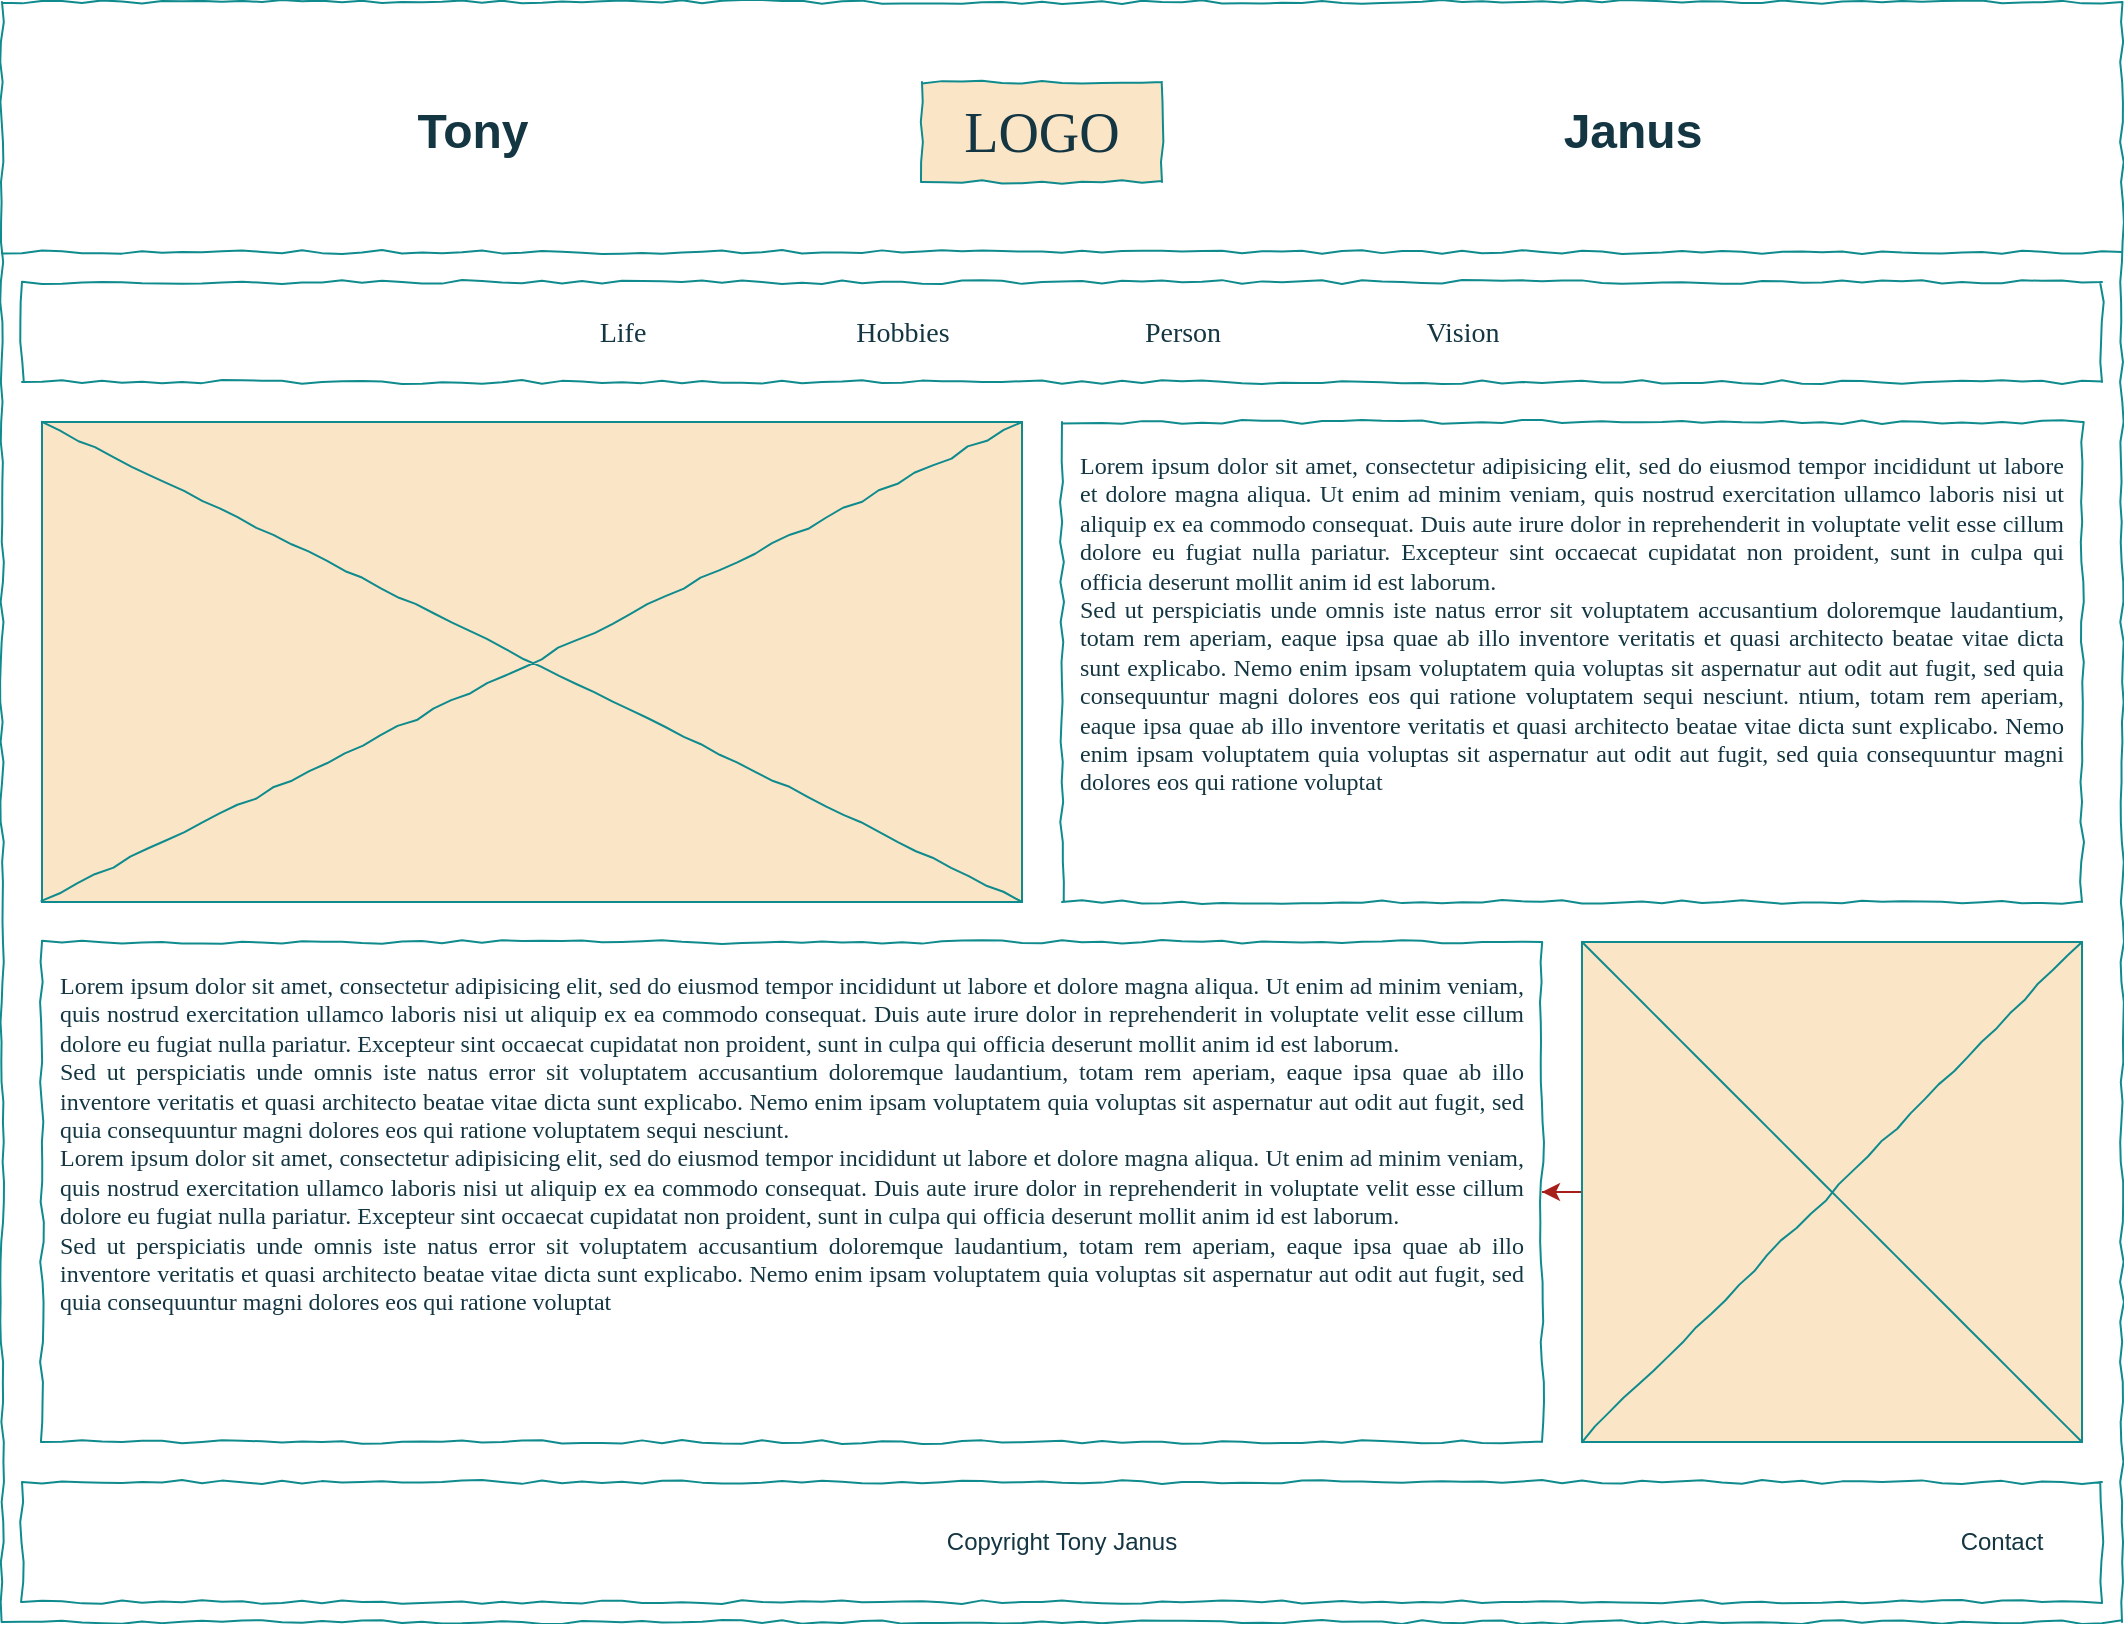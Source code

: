 <mxfile version="24.7.16" pages="6">
  <diagram name="Home" id="03018318-947c-dd8e-b7a3-06fadd420f32">
    <mxGraphModel dx="1669" dy="852" grid="1" gridSize="10" guides="1" tooltips="1" connect="1" arrows="1" fold="1" page="1" pageScale="1" pageWidth="1100" pageHeight="850" background="none" math="0" shadow="0">
      <root>
        <mxCell id="0" />
        <mxCell id="1" parent="0" />
        <mxCell id="677b7b8949515195-1" value="" style="whiteSpace=wrap;html=1;rounded=0;shadow=0;labelBackgroundColor=none;strokeColor=#0F8B8D;strokeWidth=1;fillColor=none;fontFamily=Verdana;fontSize=12;fontColor=#143642;align=center;comic=1;" parent="1" vertex="1">
          <mxGeometry x="20" y="20" width="1060" height="810" as="geometry" />
        </mxCell>
        <mxCell id="677b7b8949515195-2" value="LOGO" style="whiteSpace=wrap;html=1;rounded=0;shadow=0;labelBackgroundColor=none;strokeWidth=1;fontFamily=Verdana;fontSize=28;align=center;comic=1;imageAlign=left;fillColor=#FAE5C7;strokeColor=#0F8B8D;fontColor=#143642;" parent="1" vertex="1">
          <mxGeometry x="480" y="60" width="120" height="50" as="geometry" />
        </mxCell>
        <mxCell id="677b7b8949515195-9" value="" style="line;strokeWidth=1;html=1;rounded=0;shadow=0;labelBackgroundColor=none;fillColor=none;fontFamily=Verdana;fontSize=14;fontColor=#143642;align=center;comic=1;strokeColor=#0F8B8D;" parent="1" vertex="1">
          <mxGeometry x="20" y="140" width="1060" height="10" as="geometry" />
        </mxCell>
        <mxCell id="677b7b8949515195-10" value="" style="whiteSpace=wrap;html=1;rounded=0;shadow=0;labelBackgroundColor=none;strokeWidth=1;fillColor=none;fontFamily=Verdana;fontSize=12;align=center;comic=1;strokeColor=#0F8B8D;fontColor=#143642;" parent="1" vertex="1">
          <mxGeometry x="30" y="160" width="1040" height="50" as="geometry" />
        </mxCell>
        <mxCell id="677b7b8949515195-15" value="&lt;div style=&quot;text-align: justify&quot;&gt;&lt;span&gt;Lorem ipsum dolor sit amet, consectetur adipisicing elit, sed do eiusmod tempor incididunt ut labore et dolore magna aliqua. Ut enim ad minim veniam, quis nostrud exercitation ullamco laboris nisi ut aliquip ex ea commodo consequat. Duis aute irure dolor in reprehenderit in voluptate velit esse cillum dolore eu fugiat nulla pariatur. Excepteur sint occaecat cupidatat non proident, sunt in culpa qui officia deserunt mollit anim id est laborum.&lt;/span&gt;&lt;/div&gt;&lt;div style=&quot;text-align: justify&quot;&gt;&lt;span&gt;Sed ut perspiciatis unde omnis iste natus error sit voluptatem accusantium doloremque laudantium, totam rem aperiam, eaque ipsa quae ab illo inventore veritatis et quasi architecto beatae vitae dicta sunt explicabo. Nemo enim ipsam voluptatem quia voluptas sit aspernatur aut odit aut fugit, sed quia consequuntur magni dolores eos qui ratione voluptatem sequi nesciunt.&amp;nbsp;&lt;/span&gt;&lt;span style=&quot;background-color: initial;&quot;&gt;ntium, totam rem aperiam, eaque ipsa quae ab illo inventore veritatis et quasi architecto beatae vitae dicta sunt explicabo. Nemo enim ipsam voluptatem quia voluptas sit aspernatur aut odit aut fugit, sed quia consequuntur magni dolores eos qui ratione voluptat&lt;/span&gt;&lt;/div&gt;" style="whiteSpace=wrap;html=1;rounded=0;shadow=0;labelBackgroundColor=none;strokeWidth=1;fillColor=none;fontFamily=Verdana;fontSize=12;align=center;verticalAlign=top;spacing=10;comic=1;strokeColor=#0F8B8D;fontColor=#143642;" parent="1" vertex="1">
          <mxGeometry x="550" y="230" width="510" height="240" as="geometry" />
        </mxCell>
        <mxCell id="677b7b8949515195-16" value="" style="verticalLabelPosition=bottom;shadow=0;dashed=0;align=center;html=1;verticalAlign=top;strokeWidth=1;shape=mxgraph.mockup.graphics.simpleIcon;strokeColor=#0F8B8D;rounded=0;labelBackgroundColor=none;fontFamily=Verdana;fontSize=14;fontColor=#143642;comic=1;fillColor=#FAE5C7;" parent="1" vertex="1">
          <mxGeometry x="40" y="230" width="490" height="240" as="geometry" />
        </mxCell>
        <mxCell id="677b7b8949515195-25" value="" style="whiteSpace=wrap;html=1;rounded=0;shadow=0;labelBackgroundColor=none;strokeWidth=1;fillColor=none;fontFamily=Verdana;fontSize=12;align=center;comic=1;strokeColor=#0F8B8D;fontColor=#143642;" parent="1" vertex="1">
          <mxGeometry x="30" y="760" width="1040" height="60" as="geometry" />
        </mxCell>
        <mxCell id="lPkK4U2zxrQHpxfJgC3w-5" value="&lt;div style=&quot;text-align: justify&quot;&gt;&lt;span&gt;Lorem ipsum dolor sit amet, consectetur adipisicing elit, sed do eiusmod tempor incididunt ut labore et dolore magna aliqua. Ut enim ad minim veniam, quis nostrud exercitation ullamco laboris nisi ut aliquip ex ea commodo consequat. Duis aute irure dolor in reprehenderit in voluptate velit esse cillum dolore eu fugiat nulla pariatur. Excepteur sint occaecat cupidatat non proident, sunt in culpa qui officia deserunt mollit anim id est laborum.&lt;/span&gt;&lt;/div&gt;&lt;div style=&quot;text-align: justify&quot;&gt;&lt;span&gt;Sed ut perspiciatis unde omnis iste natus error sit voluptatem accusantium doloremque laudantium, totam rem aperiam, eaque ipsa quae ab illo inventore veritatis et quasi architecto beatae vitae dicta sunt explicabo. Nemo enim ipsam voluptatem quia voluptas sit aspernatur aut odit aut fugit, sed quia consequuntur magni dolores eos qui ratione voluptatem sequi nesciunt.&amp;nbsp;&lt;/span&gt;&lt;/div&gt;&lt;div style=&quot;text-align: justify&quot;&gt;&lt;div&gt;Lorem ipsum dolor sit amet, consectetur adipisicing elit, sed do eiusmod tempor incididunt ut labore et dolore magna aliqua. Ut enim ad minim veniam, quis nostrud exercitation ullamco laboris nisi ut aliquip ex ea commodo consequat. Duis aute irure dolor in reprehenderit in voluptate velit esse cillum dolore eu fugiat nulla pariatur. Excepteur sint occaecat cupidatat non proident, sunt in culpa qui officia deserunt mollit anim id est laborum.&lt;/div&gt;&lt;div&gt;Sed ut perspiciatis unde omnis iste natus error sit voluptatem accusantium doloremque laudantium, totam rem aperiam, eaque ipsa quae ab illo inventore veritatis et quasi architecto beatae vitae dicta sunt explicabo. Nemo enim ipsam voluptatem quia voluptas sit aspernatur aut odit aut fugit, sed quia consequuntur magni dolores eos qui ratione voluptat&lt;/div&gt;&lt;/div&gt;" style="whiteSpace=wrap;html=1;rounded=0;shadow=0;labelBackgroundColor=none;strokeWidth=1;fillColor=none;fontFamily=Verdana;fontSize=12;align=center;verticalAlign=top;spacing=10;comic=1;strokeColor=#0F8B8D;fontColor=#143642;" vertex="1" parent="1">
          <mxGeometry x="40" y="490" width="750" height="250" as="geometry" />
        </mxCell>
        <mxCell id="g721Qd8p0uUt4BsI_GWB-1" value="" style="edgeStyle=orthogonalEdgeStyle;rounded=0;orthogonalLoop=1;jettySize=auto;html=1;strokeColor=#A8201A;fontColor=#143642;fillColor=#FAE5C7;" edge="1" parent="1" source="lPkK4U2zxrQHpxfJgC3w-6" target="lPkK4U2zxrQHpxfJgC3w-5">
          <mxGeometry relative="1" as="geometry" />
        </mxCell>
        <mxCell id="lPkK4U2zxrQHpxfJgC3w-6" value="" style="verticalLabelPosition=bottom;shadow=0;dashed=0;align=center;html=1;verticalAlign=top;strokeWidth=1;shape=mxgraph.mockup.graphics.simpleIcon;strokeColor=#0F8B8D;rounded=0;labelBackgroundColor=none;fontFamily=Verdana;fontSize=14;fontColor=#143642;comic=1;fillColor=#FAE5C7;" vertex="1" parent="1">
          <mxGeometry x="810" y="490" width="250" height="250" as="geometry" />
        </mxCell>
        <mxCell id="xzinDva3gZxGs3TpuWNC-1" value="Tony" style="text;strokeColor=none;fillColor=none;html=1;fontSize=24;fontStyle=1;verticalAlign=middle;align=center;fontColor=#143642;" vertex="1" parent="1">
          <mxGeometry x="230" y="65" width="50" height="40" as="geometry" />
        </mxCell>
        <mxCell id="xzinDva3gZxGs3TpuWNC-2" value="Janus" style="text;strokeColor=none;fillColor=none;html=1;fontSize=24;fontStyle=1;verticalAlign=middle;align=center;fontColor=#143642;" vertex="1" parent="1">
          <mxGeometry x="800" y="65" width="70" height="40" as="geometry" />
        </mxCell>
        <mxCell id="MfIQ8xrdtkwNxhMRmEIk-1" value="Contact" style="text;html=1;align=center;verticalAlign=middle;whiteSpace=wrap;rounded=0;fontColor=#143642;" vertex="1" parent="1">
          <mxGeometry x="990" y="775" width="60" height="30" as="geometry" />
        </mxCell>
        <mxCell id="CR7YtpmgGcIno04XASv9-1" value="Life" style="text;html=1;points=[];align=center;verticalAlign=top;spacingTop=-4;fontSize=14;fontFamily=Verdana;labelBackgroundColor=none;fontColor=#143642;" vertex="1" parent="1">
          <mxGeometry x="300" y="175" width="60" height="20" as="geometry" />
        </mxCell>
        <mxCell id="CR7YtpmgGcIno04XASv9-2" value="Hobbies" style="text;html=1;points=[];align=center;verticalAlign=top;spacingTop=-4;fontSize=14;fontFamily=Verdana;labelBackgroundColor=none;fontColor=#143642;" vertex="1" parent="1">
          <mxGeometry x="440" y="175" width="60" height="20" as="geometry" />
        </mxCell>
        <mxCell id="CR7YtpmgGcIno04XASv9-3" value="&lt;div&gt;Person&lt;/div&gt;" style="text;html=1;points=[];align=center;verticalAlign=top;spacingTop=-4;fontSize=14;fontFamily=Verdana;labelBackgroundColor=none;fontColor=#143642;" vertex="1" parent="1">
          <mxGeometry x="580" y="175" width="60" height="20" as="geometry" />
        </mxCell>
        <mxCell id="CR7YtpmgGcIno04XASv9-4" value="&lt;div&gt;Vision&lt;/div&gt;" style="text;html=1;points=[];align=center;verticalAlign=top;spacingTop=-4;fontSize=14;fontFamily=Verdana;labelBackgroundColor=none;fontColor=#143642;" vertex="1" parent="1">
          <mxGeometry x="720" y="175" width="60" height="20" as="geometry" />
        </mxCell>
        <mxCell id="3v0mW8Dps5dtn-Jqz1ai-1" value="Copyright Tony Janus" style="text;html=1;align=center;verticalAlign=middle;whiteSpace=wrap;rounded=0;fontColor=#143642;" vertex="1" parent="1">
          <mxGeometry x="475" y="775" width="150" height="30" as="geometry" />
        </mxCell>
      </root>
    </mxGraphModel>
  </diagram>
  <diagram name="Life" id="yb3IKPoLfOTB2xnDIyc1">
    <mxGraphModel dx="1669" dy="852" grid="1" gridSize="10" guides="1" tooltips="1" connect="1" arrows="1" fold="1" page="1" pageScale="1" pageWidth="1100" pageHeight="850" background="none" math="0" shadow="0">
      <root>
        <mxCell id="m7SR67z2U8CfPOws7liZ-0" />
        <mxCell id="m7SR67z2U8CfPOws7liZ-1" parent="m7SR67z2U8CfPOws7liZ-0" />
        <mxCell id="m7SR67z2U8CfPOws7liZ-2" value="" style="whiteSpace=wrap;html=1;rounded=0;shadow=0;labelBackgroundColor=none;strokeColor=#0F8B8D;strokeWidth=1;fillColor=none;fontFamily=Verdana;fontSize=12;fontColor=#143642;align=center;comic=1;" vertex="1" parent="m7SR67z2U8CfPOws7liZ-1">
          <mxGeometry x="20" y="20" width="1060" height="810" as="geometry" />
        </mxCell>
        <mxCell id="m7SR67z2U8CfPOws7liZ-3" value="LOGO" style="whiteSpace=wrap;html=1;rounded=0;shadow=0;labelBackgroundColor=none;strokeWidth=1;fontFamily=Verdana;fontSize=28;align=center;comic=1;imageAlign=left;fillColor=#FAE5C7;strokeColor=#0F8B8D;fontColor=#143642;" vertex="1" parent="m7SR67z2U8CfPOws7liZ-1">
          <mxGeometry x="480" y="60" width="120" height="50" as="geometry" />
        </mxCell>
        <mxCell id="m7SR67z2U8CfPOws7liZ-4" value="" style="line;strokeWidth=1;html=1;rounded=0;shadow=0;labelBackgroundColor=none;fillColor=none;fontFamily=Verdana;fontSize=14;fontColor=#143642;align=center;comic=1;strokeColor=#0F8B8D;" vertex="1" parent="m7SR67z2U8CfPOws7liZ-1">
          <mxGeometry x="20" y="140" width="1060" height="10" as="geometry" />
        </mxCell>
        <mxCell id="m7SR67z2U8CfPOws7liZ-5" value="" style="whiteSpace=wrap;html=1;rounded=0;shadow=0;labelBackgroundColor=none;strokeWidth=1;fillColor=none;fontFamily=Verdana;fontSize=12;align=center;comic=1;strokeColor=#0F8B8D;fontColor=#143642;" vertex="1" parent="m7SR67z2U8CfPOws7liZ-1">
          <mxGeometry x="30" y="160" width="1040" height="50" as="geometry" />
        </mxCell>
        <mxCell id="m7SR67z2U8CfPOws7liZ-11" value="" style="whiteSpace=wrap;html=1;rounded=0;shadow=0;labelBackgroundColor=none;strokeWidth=1;fillColor=none;fontFamily=Verdana;fontSize=12;align=center;comic=1;strokeColor=#0F8B8D;fontColor=#143642;" vertex="1" parent="m7SR67z2U8CfPOws7liZ-1">
          <mxGeometry x="30" y="760" width="1040" height="60" as="geometry" />
        </mxCell>
        <mxCell id="m7SR67z2U8CfPOws7liZ-12" value="&lt;div style=&quot;text-align: justify&quot;&gt;&lt;span&gt;Lorem ipsum dolor sit amet, consectetur adipisicing elit, sed do eiusmod tempor incididunt ut labore et dolore magna aliqua. Ut enim ad minim veniam, quis nostrud exercitation ullamco laboris nisi ut aliquip ex ea commodo consequat. Duis aute irure dolor in reprehenderit in voluptate velit esse cillum dolore eu fugiat nulla pariatur. Excepteur sint occaecat cupidatat non proident, sunt in culpa qui officia deserunt mollit anim id est laborum.&lt;/span&gt;&lt;/div&gt;&lt;div style=&quot;text-align: justify&quot;&gt;&lt;span&gt;Sed ut perspiciatis unde omnis iste natus error sit voluptatem accusantium doloremque laudantium, totam rem aperiam, eaque ipsa quae ab illo inventore veritatis et quasi architecto beatae vitae dicta sunt explicabo. Nemo enim ipsam voluptatem quia voluptas sit aspernatur aut odit aut fugit, sed quia consequuntur magni dolores eos qui ratione voluptatem sequi nesciunt.&amp;nbsp;&lt;/span&gt;&lt;/div&gt;&lt;div style=&quot;text-align: justify&quot;&gt;&lt;div&gt;Lorem ipsum dolor sit amet, consectetur adipisicing elit, sed do eiusmod tempor incididunt ut labore et dolore magna aliqua. Ut enim ad minim veniam, quis nostrud exercitation ullamco laboris nisi ut aliquip ex ea commodo consequat. Duis aute irure dolor in reprehenderit in voluptate velit esse cillum dolore eu fugiat nulla pariatur. Excepteur sint occaecat cupidatat non proident, sunt in culpa qui officia deserunt mollit anim id est laborum.&lt;/div&gt;&lt;div&gt;Sed ut perspiciatis unde omnis iste natus error sit voluptatem accusantium doloremque laudantium, totam rem aperiam, eaque ipsa quae ab illo inventore veritatis et quasi architecto beatae vitae dicta sunt explicabo. Nemo enim ipsam voluptatem quia voluptas sit aspernatur aut odit aut fugit, sed quia consequuntur magni dolores eos qui ratione voluptatem sequi nesciunt.&amp;nbsp;&lt;/div&gt;&lt;div&gt;&lt;div&gt;Lorem ipsum dolor sit amet, consectetur adipisicing elit, sed do&lt;/div&gt;&lt;div&gt;&lt;br&gt;&lt;/div&gt;&lt;/div&gt;&lt;/div&gt;" style="whiteSpace=wrap;html=1;rounded=0;shadow=0;labelBackgroundColor=none;strokeWidth=1;fillColor=none;fontFamily=Verdana;fontSize=12;align=center;verticalAlign=top;spacing=10;comic=1;strokeColor=#0F8B8D;fontColor=#143642;" vertex="1" parent="m7SR67z2U8CfPOws7liZ-1">
          <mxGeometry x="30" y="520" width="1040" height="220" as="geometry" />
        </mxCell>
        <mxCell id="m7SR67z2U8CfPOws7liZ-14" value="Tony" style="text;strokeColor=none;fillColor=none;html=1;fontSize=24;fontStyle=1;verticalAlign=middle;align=center;fontColor=#143642;" vertex="1" parent="m7SR67z2U8CfPOws7liZ-1">
          <mxGeometry x="230" y="65" width="50" height="40" as="geometry" />
        </mxCell>
        <mxCell id="m7SR67z2U8CfPOws7liZ-15" value="Janus" style="text;strokeColor=none;fillColor=none;html=1;fontSize=24;fontStyle=1;verticalAlign=middle;align=center;fontColor=#143642;" vertex="1" parent="m7SR67z2U8CfPOws7liZ-1">
          <mxGeometry x="800" y="65" width="70" height="40" as="geometry" />
        </mxCell>
        <mxCell id="4rVm-r6qmN4iyA1KAsbA-0" value="" style="verticalLabelPosition=bottom;shadow=0;dashed=0;align=center;html=1;verticalAlign=top;strokeWidth=1;shape=mxgraph.mockup.navigation.coverFlow;strokeColor=#999999;fontColor=#143642;fillColor=#FAE5C7;" vertex="1" parent="m7SR67z2U8CfPOws7liZ-1">
          <mxGeometry x="40" y="290" width="1020" height="200" as="geometry" />
        </mxCell>
        <mxCell id="twm5R1Ong8N_dnLL0P4A-0" value="Contact" style="text;html=1;align=center;verticalAlign=middle;whiteSpace=wrap;rounded=0;fontColor=#143642;" vertex="1" parent="m7SR67z2U8CfPOws7liZ-1">
          <mxGeometry x="990" y="775" width="60" height="30" as="geometry" />
        </mxCell>
        <mxCell id="boffBRh56fr5ec3F8tPx-0" value="Life" style="text;html=1;points=[];align=center;verticalAlign=top;spacingTop=-4;fontSize=14;fontFamily=Verdana;labelBackgroundColor=none;fontColor=#143642;" vertex="1" parent="m7SR67z2U8CfPOws7liZ-1">
          <mxGeometry x="300" y="175" width="60" height="20" as="geometry" />
        </mxCell>
        <mxCell id="boffBRh56fr5ec3F8tPx-1" value="Hobbies" style="text;html=1;points=[];align=center;verticalAlign=top;spacingTop=-4;fontSize=14;fontFamily=Verdana;labelBackgroundColor=none;fontColor=#143642;" vertex="1" parent="m7SR67z2U8CfPOws7liZ-1">
          <mxGeometry x="440" y="175" width="60" height="20" as="geometry" />
        </mxCell>
        <mxCell id="boffBRh56fr5ec3F8tPx-2" value="&lt;div&gt;Person&lt;/div&gt;" style="text;html=1;points=[];align=center;verticalAlign=top;spacingTop=-4;fontSize=14;fontFamily=Verdana;labelBackgroundColor=none;fontColor=#143642;" vertex="1" parent="m7SR67z2U8CfPOws7liZ-1">
          <mxGeometry x="580" y="175" width="60" height="20" as="geometry" />
        </mxCell>
        <mxCell id="boffBRh56fr5ec3F8tPx-3" value="&lt;div&gt;Vision&lt;/div&gt;" style="text;html=1;points=[];align=center;verticalAlign=top;spacingTop=-4;fontSize=14;fontFamily=Verdana;labelBackgroundColor=none;fontColor=#143642;" vertex="1" parent="m7SR67z2U8CfPOws7liZ-1">
          <mxGeometry x="720" y="175" width="60" height="20" as="geometry" />
        </mxCell>
        <mxCell id="6inoUrtwWE6-GXtFJB8n-0" value="Copyright Tony Janus" style="text;html=1;align=center;verticalAlign=middle;whiteSpace=wrap;rounded=0;fontColor=#143642;" vertex="1" parent="m7SR67z2U8CfPOws7liZ-1">
          <mxGeometry x="475" y="775" width="150" height="30" as="geometry" />
        </mxCell>
        <mxCell id="ADAJsuty7TqqG52TH-Yi-0" value="My Life" style="text;strokeColor=none;fillColor=none;html=1;fontSize=24;fontStyle=1;verticalAlign=middle;align=center;fontColor=#143642;" vertex="1" parent="m7SR67z2U8CfPOws7liZ-1">
          <mxGeometry x="500" y="230" width="100" height="40" as="geometry" />
        </mxCell>
      </root>
    </mxGraphModel>
  </diagram>
  <diagram name="Hobbies" id="Jhh_jFLYqBLteucFTOkE">
    <mxGraphModel dx="1669" dy="852" grid="1" gridSize="10" guides="1" tooltips="1" connect="1" arrows="1" fold="1" page="1" pageScale="1" pageWidth="1100" pageHeight="850" background="none" math="0" shadow="0">
      <root>
        <mxCell id="o_dXz9mcG6ikEzheskWC-0" />
        <mxCell id="o_dXz9mcG6ikEzheskWC-1" parent="o_dXz9mcG6ikEzheskWC-0" />
        <mxCell id="o_dXz9mcG6ikEzheskWC-2" value="" style="whiteSpace=wrap;html=1;rounded=0;shadow=0;labelBackgroundColor=none;strokeColor=#0F8B8D;strokeWidth=1;fillColor=none;fontFamily=Verdana;fontSize=12;fontColor=#143642;align=center;comic=1;" vertex="1" parent="o_dXz9mcG6ikEzheskWC-1">
          <mxGeometry x="20" y="20" width="1060" height="810" as="geometry" />
        </mxCell>
        <mxCell id="o_dXz9mcG6ikEzheskWC-3" value="LOGO" style="whiteSpace=wrap;html=1;rounded=0;shadow=0;labelBackgroundColor=none;strokeWidth=1;fontFamily=Verdana;fontSize=28;align=center;comic=1;imageAlign=left;fillColor=#FAE5C7;strokeColor=#0F8B8D;fontColor=#143642;" vertex="1" parent="o_dXz9mcG6ikEzheskWC-1">
          <mxGeometry x="480" y="60" width="120" height="50" as="geometry" />
        </mxCell>
        <mxCell id="o_dXz9mcG6ikEzheskWC-4" value="" style="line;strokeWidth=1;html=1;rounded=0;shadow=0;labelBackgroundColor=none;fillColor=none;fontFamily=Verdana;fontSize=14;fontColor=#143642;align=center;comic=1;strokeColor=#0F8B8D;" vertex="1" parent="o_dXz9mcG6ikEzheskWC-1">
          <mxGeometry x="20" y="140" width="1060" height="10" as="geometry" />
        </mxCell>
        <mxCell id="o_dXz9mcG6ikEzheskWC-5" value="" style="whiteSpace=wrap;html=1;rounded=0;shadow=0;labelBackgroundColor=none;strokeWidth=1;fillColor=none;fontFamily=Verdana;fontSize=12;align=center;comic=1;strokeColor=#0F8B8D;fontColor=#143642;" vertex="1" parent="o_dXz9mcG6ikEzheskWC-1">
          <mxGeometry x="30" y="160" width="1040" height="50" as="geometry" />
        </mxCell>
        <mxCell id="o_dXz9mcG6ikEzheskWC-9" value="" style="whiteSpace=wrap;html=1;rounded=0;shadow=0;labelBackgroundColor=none;strokeWidth=1;fillColor=none;fontFamily=Verdana;fontSize=12;align=center;comic=1;strokeColor=#0F8B8D;fontColor=#143642;" vertex="1" parent="o_dXz9mcG6ikEzheskWC-1">
          <mxGeometry x="30" y="760" width="1040" height="60" as="geometry" />
        </mxCell>
        <mxCell id="o_dXz9mcG6ikEzheskWC-10" value="&lt;div style=&quot;text-align: justify&quot;&gt;&lt;span&gt;Lorem ipsum dolor sit amet, consectetur adipisicing elit, sed do eiusmod tempor incididunt ut labore et dolore magna aliqua. Ut enim ad minim veniam, quis nostrud exercitation ullamco laboris nisi ut aliquip ex ea commodo consequat. Duis aute irure dolor in reprehenderit in voluptate velit esse cillum dolore eu fugiat nulla pariatur. Excepteur sint occaecat cupidatat non proident, sunt in culpa qui officia deserunt mollit anim id est laborum.&lt;/span&gt;&lt;/div&gt;&lt;div style=&quot;text-align: justify&quot;&gt;&lt;span&gt;Sed ut perspiciatis unde omnis iste natus error sit voluptatem accusantium doloremque laudantium, totam rem aperiam, eaque ipsa quae ab illo inventore veritatis et quasi architecto beatae vitae dicta sunt explicabo. Nemo eni&amp;nbsp;&lt;/span&gt;&lt;/div&gt;" style="whiteSpace=wrap;html=1;rounded=0;shadow=0;labelBackgroundColor=none;strokeWidth=1;fillColor=none;fontFamily=Verdana;fontSize=12;align=center;verticalAlign=top;spacing=10;comic=1;strokeColor=#0F8B8D;fontColor=#143642;" vertex="1" parent="o_dXz9mcG6ikEzheskWC-1">
          <mxGeometry x="40" y="440" width="320" height="300" as="geometry" />
        </mxCell>
        <mxCell id="o_dXz9mcG6ikEzheskWC-11" value="Tony" style="text;strokeColor=none;fillColor=none;html=1;fontSize=24;fontStyle=1;verticalAlign=middle;align=center;fontColor=#143642;" vertex="1" parent="o_dXz9mcG6ikEzheskWC-1">
          <mxGeometry x="230" y="65" width="50" height="40" as="geometry" />
        </mxCell>
        <mxCell id="o_dXz9mcG6ikEzheskWC-12" value="Janus" style="text;strokeColor=none;fillColor=none;html=1;fontSize=24;fontStyle=1;verticalAlign=middle;align=center;fontColor=#143642;" vertex="1" parent="o_dXz9mcG6ikEzheskWC-1">
          <mxGeometry x="800" y="65" width="70" height="40" as="geometry" />
        </mxCell>
        <mxCell id="TrP8yoS0Sy4ZVNPy-f_C-0" value="&lt;div style=&quot;text-align: justify&quot;&gt;&lt;span&gt;Lorem ipsum dolor sit amet, consectetur adipisicing elit, sed do eiusmod tempor incididunt ut labore et dolore magna aliqua. Ut enim ad minim veniam, quis nostrud exercitation ullamco laboris nisi ut aliquip ex ea commodo consequat. Duis aute irure dolor in reprehenderit in voluptate velit esse cillum dolore eu fugiat nulla pariatur. Excepteur sint occaecat cupidatat non proident, sunt in culpa qui officia deserunt mollit anim id est laborum.&lt;/span&gt;&lt;/div&gt;&lt;div style=&quot;text-align: justify&quot;&gt;&lt;span&gt;Sed ut perspiciatis unde omnis iste natus error sit voluptatem accusantium doloremque laudantium, totam rem aperiam, eaque ipsa quae ab illo inventore veritatis et quasi architecto beatae vitae dicta sunt explicabo. Nemo enim ipsam voluptatem quia voluptas sit aspernatur aut odit aut fug&lt;/span&gt;&lt;/div&gt;" style="whiteSpace=wrap;html=1;rounded=0;shadow=0;labelBackgroundColor=none;strokeWidth=1;fillColor=none;fontFamily=Verdana;fontSize=12;align=center;verticalAlign=top;spacing=10;comic=1;strokeColor=#0F8B8D;fontColor=#143642;" vertex="1" parent="o_dXz9mcG6ikEzheskWC-1">
          <mxGeometry x="380" y="290" width="340" height="270" as="geometry" />
        </mxCell>
        <mxCell id="TrP8yoS0Sy4ZVNPy-f_C-1" value="&lt;div style=&quot;text-align: justify&quot;&gt;&lt;span&gt;Lorem ipsum dolor sit amet, consectetur adipisicing elit, sed do eiusmod tempor incididunt ut labore et dolore magna aliqua. Ut enim ad minim veniam, quis nostrud exercitation ullamco laboris nisi ut aliquip ex ea commodo consequat. Duis aute irure dolor in reprehenderit in voluptate velit esse cillum dolore eu fugiat nulla pariatur. Excepteur sint occaecat cupidatat non proident, sunt in culpa qui officia deserunt mollit anim id est laborum.&lt;/span&gt;&lt;/div&gt;&lt;div style=&quot;text-align: justify&quot;&gt;&lt;span&gt;Sed ut perspiciatis unde omnis iste natus error sit voluptatem accusantium doloremque laudantium, totam rem aperiam, eaque ipsa quae ab illo inventore veritatis et quasi architecto beatae vitae dicta sunt explicabo. Nemo e&amp;nbsp;&lt;/span&gt;&lt;/div&gt;" style="whiteSpace=wrap;html=1;rounded=0;shadow=0;labelBackgroundColor=none;strokeWidth=1;fillColor=none;fontFamily=Verdana;fontSize=12;align=center;verticalAlign=top;spacing=10;comic=1;strokeColor=#0F8B8D;fontColor=#143642;" vertex="1" parent="o_dXz9mcG6ikEzheskWC-1">
          <mxGeometry x="740" y="440" width="320" height="300" as="geometry" />
        </mxCell>
        <mxCell id="TrP8yoS0Sy4ZVNPy-f_C-2" value="" style="rounded=0;whiteSpace=wrap;html=1;strokeColor=#0F8B8D;fontColor=#143642;fillColor=#FAE5C7;" vertex="1" parent="o_dXz9mcG6ikEzheskWC-1">
          <mxGeometry x="40" y="230" width="320" height="200" as="geometry" />
        </mxCell>
        <mxCell id="TrP8yoS0Sy4ZVNPy-f_C-3" value="" style="rounded=0;whiteSpace=wrap;html=1;strokeColor=#0F8B8D;fontColor=#143642;fillColor=#FAE5C7;" vertex="1" parent="o_dXz9mcG6ikEzheskWC-1">
          <mxGeometry x="740" y="230" width="320" height="200" as="geometry" />
        </mxCell>
        <mxCell id="TrP8yoS0Sy4ZVNPy-f_C-4" value="" style="rounded=0;whiteSpace=wrap;html=1;strokeColor=#0F8B8D;fontColor=#143642;fillColor=#FAE5C7;" vertex="1" parent="o_dXz9mcG6ikEzheskWC-1">
          <mxGeometry x="380" y="570" width="340" height="170" as="geometry" />
        </mxCell>
        <mxCell id="FH4L7USKJ43TZezy6lzW-0" value="Contact" style="text;html=1;align=center;verticalAlign=middle;whiteSpace=wrap;rounded=0;fontColor=#143642;" vertex="1" parent="o_dXz9mcG6ikEzheskWC-1">
          <mxGeometry x="990" y="775" width="60" height="30" as="geometry" />
        </mxCell>
        <mxCell id="FHcEoddKZSthi7CA3llE-0" value="Life" style="text;html=1;points=[];align=center;verticalAlign=top;spacingTop=-4;fontSize=14;fontFamily=Verdana;labelBackgroundColor=none;fontColor=#143642;" vertex="1" parent="o_dXz9mcG6ikEzheskWC-1">
          <mxGeometry x="300" y="175" width="60" height="20" as="geometry" />
        </mxCell>
        <mxCell id="FHcEoddKZSthi7CA3llE-1" value="Hobbies" style="text;html=1;points=[];align=center;verticalAlign=top;spacingTop=-4;fontSize=14;fontFamily=Verdana;labelBackgroundColor=none;fontColor=#143642;" vertex="1" parent="o_dXz9mcG6ikEzheskWC-1">
          <mxGeometry x="440" y="175" width="60" height="20" as="geometry" />
        </mxCell>
        <mxCell id="FHcEoddKZSthi7CA3llE-2" value="&lt;div&gt;Person&lt;/div&gt;" style="text;html=1;points=[];align=center;verticalAlign=top;spacingTop=-4;fontSize=14;fontFamily=Verdana;labelBackgroundColor=none;fontColor=#143642;" vertex="1" parent="o_dXz9mcG6ikEzheskWC-1">
          <mxGeometry x="580" y="175" width="60" height="20" as="geometry" />
        </mxCell>
        <mxCell id="FHcEoddKZSthi7CA3llE-3" value="&lt;div&gt;Vision&lt;/div&gt;" style="text;html=1;points=[];align=center;verticalAlign=top;spacingTop=-4;fontSize=14;fontFamily=Verdana;labelBackgroundColor=none;fontColor=#143642;" vertex="1" parent="o_dXz9mcG6ikEzheskWC-1">
          <mxGeometry x="720" y="175" width="60" height="20" as="geometry" />
        </mxCell>
        <mxCell id="YOCt8GJU38tdtZTBtDK5-0" value="Copyright Tony Janus" style="text;html=1;align=center;verticalAlign=middle;whiteSpace=wrap;rounded=0;fontColor=#143642;" vertex="1" parent="o_dXz9mcG6ikEzheskWC-1">
          <mxGeometry x="475" y="775" width="150" height="30" as="geometry" />
        </mxCell>
        <mxCell id="ZMI9AXTQfvj7fkavBXfB-0" value="Hobbies" style="text;strokeColor=none;fillColor=none;html=1;fontSize=24;fontStyle=1;verticalAlign=middle;align=center;fontColor=#143642;" vertex="1" parent="o_dXz9mcG6ikEzheskWC-1">
          <mxGeometry x="500" y="230" width="100" height="40" as="geometry" />
        </mxCell>
      </root>
    </mxGraphModel>
  </diagram>
  <diagram name="Person" id="E8L7zhoIF4wS16YmlwB3">
    <mxGraphModel dx="1669" dy="852" grid="1" gridSize="10" guides="1" tooltips="1" connect="1" arrows="1" fold="1" page="1" pageScale="1" pageWidth="1100" pageHeight="850" background="none" math="0" shadow="0">
      <root>
        <mxCell id="rFyuRLSBN28PO0o5BQ3z-0" />
        <mxCell id="rFyuRLSBN28PO0o5BQ3z-1" parent="rFyuRLSBN28PO0o5BQ3z-0" />
        <mxCell id="rFyuRLSBN28PO0o5BQ3z-2" value="" style="whiteSpace=wrap;html=1;rounded=0;shadow=0;labelBackgroundColor=none;strokeColor=#0F8B8D;strokeWidth=1;fillColor=none;fontFamily=Verdana;fontSize=12;fontColor=#143642;align=center;comic=1;" vertex="1" parent="rFyuRLSBN28PO0o5BQ3z-1">
          <mxGeometry x="20" y="20" width="1060" height="810" as="geometry" />
        </mxCell>
        <mxCell id="rFyuRLSBN28PO0o5BQ3z-3" value="LOGO" style="whiteSpace=wrap;html=1;rounded=0;shadow=0;labelBackgroundColor=none;strokeWidth=1;fontFamily=Verdana;fontSize=28;align=center;comic=1;imageAlign=left;fillColor=#FAE5C7;strokeColor=#0F8B8D;fontColor=#143642;" vertex="1" parent="rFyuRLSBN28PO0o5BQ3z-1">
          <mxGeometry x="480" y="60" width="120" height="50" as="geometry" />
        </mxCell>
        <mxCell id="rFyuRLSBN28PO0o5BQ3z-4" value="" style="line;strokeWidth=1;html=1;rounded=0;shadow=0;labelBackgroundColor=none;fillColor=none;fontFamily=Verdana;fontSize=14;fontColor=#143642;align=center;comic=1;strokeColor=#0F8B8D;" vertex="1" parent="rFyuRLSBN28PO0o5BQ3z-1">
          <mxGeometry x="20" y="140" width="1060" height="10" as="geometry" />
        </mxCell>
        <mxCell id="rFyuRLSBN28PO0o5BQ3z-5" value="" style="whiteSpace=wrap;html=1;rounded=0;shadow=0;labelBackgroundColor=none;strokeWidth=1;fillColor=none;fontFamily=Verdana;fontSize=12;align=center;comic=1;strokeColor=#0F8B8D;fontColor=#143642;" vertex="1" parent="rFyuRLSBN28PO0o5BQ3z-1">
          <mxGeometry x="30" y="160" width="1040" height="50" as="geometry" />
        </mxCell>
        <mxCell id="rFyuRLSBN28PO0o5BQ3z-6" value="Life" style="text;html=1;points=[];align=center;verticalAlign=top;spacingTop=-4;fontSize=14;fontFamily=Verdana;labelBackgroundColor=none;fontColor=#143642;" vertex="1" parent="rFyuRLSBN28PO0o5BQ3z-1">
          <mxGeometry x="300" y="175" width="60" height="20" as="geometry" />
        </mxCell>
        <mxCell id="rFyuRLSBN28PO0o5BQ3z-7" value="Hobbies" style="text;html=1;points=[];align=center;verticalAlign=top;spacingTop=-4;fontSize=14;fontFamily=Verdana;labelBackgroundColor=none;fontColor=#143642;" vertex="1" parent="rFyuRLSBN28PO0o5BQ3z-1">
          <mxGeometry x="440" y="175" width="60" height="20" as="geometry" />
        </mxCell>
        <mxCell id="rFyuRLSBN28PO0o5BQ3z-8" value="&lt;div&gt;Person&lt;/div&gt;" style="text;html=1;points=[];align=center;verticalAlign=top;spacingTop=-4;fontSize=14;fontFamily=Verdana;labelBackgroundColor=none;fontColor=#143642;" vertex="1" parent="rFyuRLSBN28PO0o5BQ3z-1">
          <mxGeometry x="580" y="175" width="60" height="20" as="geometry" />
        </mxCell>
        <mxCell id="rFyuRLSBN28PO0o5BQ3z-9" value="&lt;div style=&quot;text-align: justify&quot;&gt;&lt;span&gt;Lorem ipsum dolor sit amet, consectetur adipisicing elit, sed do eiusmod tempor incididunt ut labore et dolore magna aliqua. Ut enim ad minim veniam, quis nostrud exercitation ullamco laboris nisi ut aliquip ex ea commodo consequat. Duis aute irure dolor in reprehenderit in voluptate velit esse cillum dolore eu fugiat nulla pariatur. Excepteur sint occaecat cupidatat non proident, sunt in culpa qui officia deserunt mollit anim id est laborum.&lt;/span&gt;&lt;/div&gt;&lt;div style=&quot;text-align: justify&quot;&gt;&lt;span&gt;Sed ut perspiciatis unde omnis iste natus error sit voluptatem accusantium doloremque laudantium, totam rem aperiam, eaque ipsa quae ab illo inventore veritatis et quasi architecto beatae vitae dicta sunt explicabo. Nemo enim ipsam voluptatem quia voluptas sit aspernatur aut odit aut fugit, sed quia consequuntur magni dolores eos qui ratione voluptatem sequi nesciunt.&amp;nbsp;&lt;/span&gt;&lt;/div&gt;&lt;div style=&quot;text-align: justify&quot;&gt;&lt;div&gt;Lorem ipsum dolor sit amet, consectetur adipisicing elit, sed do eiusmod tempor incididunt ut labore et dolore magna aliqua. Ut enim ad minim veniam, quis nostrud exercitation ullamco laboris nisi ut aliquip ex ea commodo consequat. Duis aute irure dolor in reprehenderit in voluptate velit esse cillum dolore eu fugiat nulla pariatur. Excepteur sint occaecat cupidatat non proident, sunt in culpa qui officia deserunt mollit anim id est laborum.&lt;/div&gt;&lt;div&gt;Sed ut perspiciatis unde omnis iste natus error sit voluptatem accusantium doloremque laudantium, totam rem aperiam, eaque ipsa quae ab illo inventore veritatis et quasi architecto beatae vitae dicta sunt ex&lt;/div&gt;&lt;/div&gt;" style="whiteSpace=wrap;html=1;rounded=0;shadow=0;labelBackgroundColor=none;strokeWidth=1;fillColor=none;fontFamily=Verdana;fontSize=12;align=center;verticalAlign=top;spacing=10;comic=1;strokeColor=#0F8B8D;fontColor=#143642;" vertex="1" parent="rFyuRLSBN28PO0o5BQ3z-1">
          <mxGeometry x="720" y="270" width="340" height="480" as="geometry" />
        </mxCell>
        <mxCell id="rFyuRLSBN28PO0o5BQ3z-10" value="" style="verticalLabelPosition=bottom;shadow=0;dashed=0;align=center;html=1;verticalAlign=top;strokeWidth=1;shape=mxgraph.mockup.graphics.simpleIcon;strokeColor=#0F8B8D;rounded=0;labelBackgroundColor=none;fontFamily=Verdana;fontSize=14;fontColor=#143642;comic=1;fillColor=#FAE5C7;" vertex="1" parent="rFyuRLSBN28PO0o5BQ3z-1">
          <mxGeometry x="40" y="230" width="660" height="250" as="geometry" />
        </mxCell>
        <mxCell id="rFyuRLSBN28PO0o5BQ3z-11" value="" style="whiteSpace=wrap;html=1;rounded=0;shadow=0;labelBackgroundColor=none;strokeWidth=1;fillColor=none;fontFamily=Verdana;fontSize=12;align=center;comic=1;strokeColor=#0F8B8D;fontColor=#143642;" vertex="1" parent="rFyuRLSBN28PO0o5BQ3z-1">
          <mxGeometry x="30" y="760" width="1040" height="60" as="geometry" />
        </mxCell>
        <mxCell id="rFyuRLSBN28PO0o5BQ3z-12" value="&lt;div style=&quot;text-align: justify&quot;&gt;&lt;span&gt;Lorem ipsum dolor sit amet, consectetur adipisicing elit, sed do eiusmod tempor incididunt ut labore et dolore magna aliqua. Ut enim ad minim veniam, quis nostrud exercitation ullamco laboris nisi ut aliquip ex ea commodo consequat. Duis aute irure dolor in reprehenderit in voluptate velit esse cillum dolore eu fugiat nulla pariatur. Except&lt;/span&gt;&lt;/div&gt;" style="whiteSpace=wrap;html=1;rounded=0;shadow=0;labelBackgroundColor=none;strokeWidth=1;fillColor=none;fontFamily=Verdana;fontSize=12;align=center;verticalAlign=top;spacing=10;comic=1;strokeColor=#0F8B8D;fontColor=#143642;" vertex="1" parent="rFyuRLSBN28PO0o5BQ3z-1">
          <mxGeometry x="40" y="490" width="320" height="250" as="geometry" />
        </mxCell>
        <mxCell id="rFyuRLSBN28PO0o5BQ3z-14" value="Tony" style="text;strokeColor=none;fillColor=none;html=1;fontSize=24;fontStyle=1;verticalAlign=middle;align=center;fontColor=#143642;" vertex="1" parent="rFyuRLSBN28PO0o5BQ3z-1">
          <mxGeometry x="230" y="65" width="50" height="40" as="geometry" />
        </mxCell>
        <mxCell id="rFyuRLSBN28PO0o5BQ3z-15" value="Janus" style="text;strokeColor=none;fillColor=none;html=1;fontSize=24;fontStyle=1;verticalAlign=middle;align=center;fontColor=#143642;" vertex="1" parent="rFyuRLSBN28PO0o5BQ3z-1">
          <mxGeometry x="800" y="65" width="70" height="40" as="geometry" />
        </mxCell>
        <mxCell id="rFyuRLSBN28PO0o5BQ3z-16" value="Contact" style="text;html=1;align=center;verticalAlign=middle;whiteSpace=wrap;rounded=0;fontColor=#143642;" vertex="1" parent="rFyuRLSBN28PO0o5BQ3z-1">
          <mxGeometry x="990" y="775" width="60" height="30" as="geometry" />
        </mxCell>
        <mxCell id="8rte_4EcHszFO6BP90Mq-0" value="&lt;div style=&quot;text-align: justify&quot;&gt;&lt;span&gt;Lorem ipsum dolor sit amet, consectetur adipisicing elit, sed do eiusmod tempor incididunt ut labore et dolore magna aliqua. Ut enim ad minim veniam, quis nostrud exercitation ullamco laboris nisi ut aliquip ex ea commodo consequat. Duis aute irure dolor in reprehenderit in voluptate velit esse cillum dolore eu fugiat nulla pariatur. Excepteur sint occaecat cupidatat non proident, sunt in culpa qui officia deserunt mollit anim id est laborum.&lt;/span&gt;&lt;/div&gt;&lt;div style=&quot;text-align: justify&quot;&gt;&lt;span&gt;Sed ut perspiciatis unde omnis iste natus error sit voluptatem accusantium doloremque laudantium, totam rem aperiam, eaque ipsa quae ab illo inventore veritatis et quasi architecto beatae vitae dicta sunt explicabo. Nemo&amp;nbsp;&amp;nbsp;&lt;/span&gt;&lt;/div&gt;" style="whiteSpace=wrap;html=1;rounded=0;shadow=0;labelBackgroundColor=none;strokeWidth=1;fillColor=none;fontFamily=Verdana;fontSize=12;align=center;verticalAlign=top;spacing=10;comic=1;strokeColor=#0F8B8D;fontColor=#143642;" vertex="1" parent="rFyuRLSBN28PO0o5BQ3z-1">
          <mxGeometry x="380" y="490" width="320" height="250" as="geometry" />
        </mxCell>
        <mxCell id="8rte_4EcHszFO6BP90Mq-1" value="&lt;div&gt;Vision&lt;/div&gt;" style="text;html=1;points=[];align=center;verticalAlign=top;spacingTop=-4;fontSize=14;fontFamily=Verdana;labelBackgroundColor=none;fontColor=#143642;" vertex="1" parent="rFyuRLSBN28PO0o5BQ3z-1">
          <mxGeometry x="720" y="175" width="60" height="20" as="geometry" />
        </mxCell>
        <mxCell id="h-m2aF2o7vezzAvApV-j-0" value="Copyright Tony Janus" style="text;html=1;align=center;verticalAlign=middle;whiteSpace=wrap;rounded=0;fontColor=#143642;" vertex="1" parent="rFyuRLSBN28PO0o5BQ3z-1">
          <mxGeometry x="475" y="775" width="150" height="30" as="geometry" />
        </mxCell>
        <mxCell id="6cBqUV47youer_AQdVLW-0" value="Who I Am" style="text;strokeColor=none;fillColor=none;html=1;fontSize=24;fontStyle=1;verticalAlign=middle;align=center;fontColor=#143642;" vertex="1" parent="rFyuRLSBN28PO0o5BQ3z-1">
          <mxGeometry x="840" y="220" width="100" height="40" as="geometry" />
        </mxCell>
        <mxCell id="M3Itl-CsA4IrU8nGpDa4-0" value="&lt;ul&gt;&lt;li&gt;Value 1&lt;/li&gt;&lt;li&gt;Value 2&lt;/li&gt;&lt;li&gt;Value 3&lt;/li&gt;&lt;/ul&gt;" style="text;strokeColor=none;fillColor=none;html=1;whiteSpace=wrap;verticalAlign=middle;overflow=hidden;fontColor=#143642;" vertex="1" parent="rFyuRLSBN28PO0o5BQ3z-1">
          <mxGeometry x="60" y="620" width="280" height="100" as="geometry" />
        </mxCell>
      </root>
    </mxGraphModel>
  </diagram>
  <diagram name="Vision" id="yqDZhMm4dss286o7Su5d">
    <mxGraphModel dx="1669" dy="852" grid="1" gridSize="10" guides="1" tooltips="1" connect="1" arrows="1" fold="1" page="1" pageScale="1" pageWidth="1100" pageHeight="850" background="none" math="0" shadow="0">
      <root>
        <mxCell id="vzELbMD_rQ4PzLBry59E-0" />
        <mxCell id="vzELbMD_rQ4PzLBry59E-1" parent="vzELbMD_rQ4PzLBry59E-0" />
        <mxCell id="vzELbMD_rQ4PzLBry59E-2" value="" style="whiteSpace=wrap;html=1;rounded=0;shadow=0;labelBackgroundColor=none;strokeColor=#0F8B8D;strokeWidth=1;fillColor=none;fontFamily=Verdana;fontSize=12;fontColor=#143642;align=center;comic=1;" vertex="1" parent="vzELbMD_rQ4PzLBry59E-1">
          <mxGeometry x="20" y="20" width="1060" height="810" as="geometry" />
        </mxCell>
        <mxCell id="vzELbMD_rQ4PzLBry59E-3" value="LOGO" style="whiteSpace=wrap;html=1;rounded=0;shadow=0;labelBackgroundColor=none;strokeWidth=1;fontFamily=Verdana;fontSize=28;align=center;comic=1;imageAlign=left;fillColor=#FAE5C7;strokeColor=#0F8B8D;fontColor=#143642;" vertex="1" parent="vzELbMD_rQ4PzLBry59E-1">
          <mxGeometry x="480" y="60" width="120" height="50" as="geometry" />
        </mxCell>
        <mxCell id="vzELbMD_rQ4PzLBry59E-4" value="" style="line;strokeWidth=1;html=1;rounded=0;shadow=0;labelBackgroundColor=none;fillColor=none;fontFamily=Verdana;fontSize=14;fontColor=#143642;align=center;comic=1;strokeColor=#0F8B8D;" vertex="1" parent="vzELbMD_rQ4PzLBry59E-1">
          <mxGeometry x="20" y="140" width="1060" height="10" as="geometry" />
        </mxCell>
        <mxCell id="vzELbMD_rQ4PzLBry59E-5" value="" style="whiteSpace=wrap;html=1;rounded=0;shadow=0;labelBackgroundColor=none;strokeWidth=1;fillColor=none;fontFamily=Verdana;fontSize=12;align=center;comic=1;strokeColor=#0F8B8D;fontColor=#143642;" vertex="1" parent="vzELbMD_rQ4PzLBry59E-1">
          <mxGeometry x="30" y="160" width="1040" height="50" as="geometry" />
        </mxCell>
        <mxCell id="vzELbMD_rQ4PzLBry59E-6" value="&lt;div style=&quot;text-align: justify&quot;&gt;&lt;span&gt;Lorem ipsum dolor sit amet, consectetur adipisicing elit, sed do eiusmod tempor incididunt ut labore et dolore magna aliqua. Ut enim ad minim veniam, quis nostrud exercitation ullamco laboris nisi ut aliquip ex ea commodo consequat. Duis aute irure dolor in reprehenderit in voluptate velit esse cillum dolore eu fugiat nulla pariatur. Excepteur sint occaecat cupidatat non proident, sunt in culpa qui officia deserunt mollit anim id est laborum.&lt;/span&gt;&lt;/div&gt;&lt;div style=&quot;text-align: justify&quot;&gt;&lt;span&gt;Sed ut perspiciatis unde omnis iste natus error sit voluptatem accusantium doloremque laudantium, totam rem aperiam, eaque ipsa quae ab&lt;/span&gt;&lt;/div&gt;" style="whiteSpace=wrap;html=1;rounded=0;shadow=0;labelBackgroundColor=none;strokeWidth=1;fillColor=none;fontFamily=Verdana;fontSize=12;align=center;verticalAlign=top;spacing=10;comic=1;strokeColor=#0F8B8D;fontColor=#143642;" vertex="1" parent="vzELbMD_rQ4PzLBry59E-1">
          <mxGeometry x="330" y="270" width="730" height="120" as="geometry" />
        </mxCell>
        <mxCell id="vzELbMD_rQ4PzLBry59E-7" value="" style="verticalLabelPosition=bottom;shadow=0;dashed=0;align=center;html=1;verticalAlign=top;strokeWidth=1;shape=mxgraph.mockup.graphics.simpleIcon;strokeColor=#0F8B8D;rounded=0;labelBackgroundColor=none;fontFamily=Verdana;fontSize=14;fontColor=#143642;comic=1;fillColor=#FAE5C7;" vertex="1" parent="vzELbMD_rQ4PzLBry59E-1">
          <mxGeometry x="40" y="230" width="270" height="160" as="geometry" />
        </mxCell>
        <mxCell id="vzELbMD_rQ4PzLBry59E-8" value="" style="whiteSpace=wrap;html=1;rounded=0;shadow=0;labelBackgroundColor=none;strokeWidth=1;fillColor=none;fontFamily=Verdana;fontSize=12;align=center;comic=1;strokeColor=#0F8B8D;fontColor=#143642;" vertex="1" parent="vzELbMD_rQ4PzLBry59E-1">
          <mxGeometry x="30" y="760" width="1040" height="60" as="geometry" />
        </mxCell>
        <mxCell id="vzELbMD_rQ4PzLBry59E-9" value="&lt;div style=&quot;text-align: justify&quot;&gt;&lt;span&gt;Lorem ipsum dolor sit amet, consectetur adipisicing elit, sed do eiusmod tempor incididunt ut labore et dolore magna aliqua. Ut enim ad minim veniam, quis nostrud exercitation ullamco laboris nisi ut aliquip ex ea commodo consequat. Duis aute irure dolor in reprehenderit in voluptate velit esse cillum dolore eu fugiat nulla pariatur. Excepteur sint occaecat cupidatat non proident, sunt in culpa qui officia deserunt mollit anim id est laborum.&lt;/span&gt;&lt;/div&gt;&lt;div style=&quot;text-align: justify&quot;&gt;&lt;span&gt;Sed ut perspiciatis unde omnis iste natus error sit voluptatem accusantium doloremque laudantium, totam rem aperiam, eaque ipsa quae ab illo inventore veritatis et quasi architecto beatae vitae dicta sunt explicabo. Nemo enim ipsam voluptatem quia voluptas sit aspernatur aut odit aut fugit, sed quia consequuntur magni dolores eos qui ratione voluptatem sequi nesciunt.&amp;nbsp;&lt;/span&gt;&lt;/div&gt;" style="whiteSpace=wrap;html=1;rounded=0;shadow=0;labelBackgroundColor=none;strokeWidth=1;fillColor=none;fontFamily=Verdana;fontSize=12;align=center;verticalAlign=top;spacing=10;comic=1;strokeColor=#0F8B8D;fontColor=#143642;" vertex="1" parent="vzELbMD_rQ4PzLBry59E-1">
          <mxGeometry x="40" y="410" width="750" height="150" as="geometry" />
        </mxCell>
        <mxCell id="vzELbMD_rQ4PzLBry59E-10" value="" style="verticalLabelPosition=bottom;shadow=0;dashed=0;align=center;html=1;verticalAlign=top;strokeWidth=1;shape=mxgraph.mockup.graphics.simpleIcon;strokeColor=#0F8B8D;rounded=0;labelBackgroundColor=none;fontFamily=Verdana;fontSize=14;fontColor=#143642;comic=1;fillColor=#FAE5C7;" vertex="1" parent="vzELbMD_rQ4PzLBry59E-1">
          <mxGeometry x="810" y="410" width="250" height="150" as="geometry" />
        </mxCell>
        <mxCell id="vzELbMD_rQ4PzLBry59E-11" value="Tony" style="text;strokeColor=none;fillColor=none;html=1;fontSize=24;fontStyle=1;verticalAlign=middle;align=center;fontColor=#143642;" vertex="1" parent="vzELbMD_rQ4PzLBry59E-1">
          <mxGeometry x="230" y="65" width="50" height="40" as="geometry" />
        </mxCell>
        <mxCell id="vzELbMD_rQ4PzLBry59E-12" value="Janus" style="text;strokeColor=none;fillColor=none;html=1;fontSize=24;fontStyle=1;verticalAlign=middle;align=center;fontColor=#143642;" vertex="1" parent="vzELbMD_rQ4PzLBry59E-1">
          <mxGeometry x="800" y="65" width="70" height="40" as="geometry" />
        </mxCell>
        <mxCell id="vzELbMD_rQ4PzLBry59E-13" value="Contact" style="text;html=1;align=center;verticalAlign=middle;whiteSpace=wrap;rounded=0;fontColor=#143642;" vertex="1" parent="vzELbMD_rQ4PzLBry59E-1">
          <mxGeometry x="990" y="775" width="60" height="30" as="geometry" />
        </mxCell>
        <mxCell id="vzELbMD_rQ4PzLBry59E-14" value="Life" style="text;html=1;points=[];align=center;verticalAlign=top;spacingTop=-4;fontSize=14;fontFamily=Verdana;labelBackgroundColor=none;fontColor=#143642;" vertex="1" parent="vzELbMD_rQ4PzLBry59E-1">
          <mxGeometry x="300" y="175" width="60" height="20" as="geometry" />
        </mxCell>
        <mxCell id="vzELbMD_rQ4PzLBry59E-15" value="Hobbies" style="text;html=1;points=[];align=center;verticalAlign=top;spacingTop=-4;fontSize=14;fontFamily=Verdana;labelBackgroundColor=none;fontColor=#143642;" vertex="1" parent="vzELbMD_rQ4PzLBry59E-1">
          <mxGeometry x="440" y="175" width="60" height="20" as="geometry" />
        </mxCell>
        <mxCell id="vzELbMD_rQ4PzLBry59E-16" value="&lt;div&gt;Person&lt;/div&gt;" style="text;html=1;points=[];align=center;verticalAlign=top;spacingTop=-4;fontSize=14;fontFamily=Verdana;labelBackgroundColor=none;fontColor=#143642;" vertex="1" parent="vzELbMD_rQ4PzLBry59E-1">
          <mxGeometry x="580" y="175" width="60" height="20" as="geometry" />
        </mxCell>
        <mxCell id="vzELbMD_rQ4PzLBry59E-17" value="&lt;div&gt;Vision&lt;/div&gt;" style="text;html=1;points=[];align=center;verticalAlign=top;spacingTop=-4;fontSize=14;fontFamily=Verdana;labelBackgroundColor=none;fontColor=#143642;" vertex="1" parent="vzELbMD_rQ4PzLBry59E-1">
          <mxGeometry x="720" y="175" width="60" height="20" as="geometry" />
        </mxCell>
        <mxCell id="Svzt951vjR06FoC-cmbU-0" value="&lt;div style=&quot;text-align: justify&quot;&gt;&lt;span&gt;Lorem ipsum dolor sit amet, consectetur adipisicing elit, sed do eiusmod tempor incididunt ut labore et dolore magna aliqua. Ut enim ad minim veniam, quis nostrud exercitation ullamco laboris nisi ut aliquip ex ea commodo consequat. Duis aute irure dolor in reprehenderit in voluptate velit esse cillum dolore eu fugiat nulla pariatur. Excepteur sint occaecat cupidatat non proident, sunt in culpa qui officia deserunt mollit anim id est laborum.&lt;/span&gt;&lt;/div&gt;&lt;div style=&quot;text-align: justify&quot;&gt;&lt;span&gt;Sed ut perspiciatis unde omnis iste natus error sit voluptatem accusantium doloremque laudantium, totam rem aperiam, eaque ipsa quae ab illo inventore veritatis et quasi architecto beatae vitae dicta sunt explicabo. Nemo enim ipsam voluptatem quia voluptas sit aspernatur aut odit aut fugit, sed quia consequuntur magni dolores eos qui ratione voluptatem sequi nesciunt.&amp;nbsp;&lt;/span&gt;&lt;/div&gt;" style="whiteSpace=wrap;html=1;rounded=0;shadow=0;labelBackgroundColor=none;strokeWidth=1;fillColor=none;fontFamily=Verdana;fontSize=12;align=center;verticalAlign=top;spacing=10;comic=1;strokeColor=#0F8B8D;fontColor=#143642;" vertex="1" parent="vzELbMD_rQ4PzLBry59E-1">
          <mxGeometry x="330" y="580" width="730" height="160" as="geometry" />
        </mxCell>
        <mxCell id="Svzt951vjR06FoC-cmbU-1" value="" style="verticalLabelPosition=bottom;shadow=0;dashed=0;align=center;html=1;verticalAlign=top;strokeWidth=1;shape=mxgraph.mockup.graphics.simpleIcon;strokeColor=#0F8B8D;rounded=0;labelBackgroundColor=none;fontFamily=Verdana;fontSize=14;fontColor=#143642;comic=1;fillColor=#FAE5C7;" vertex="1" parent="vzELbMD_rQ4PzLBry59E-1">
          <mxGeometry x="40" y="580" width="270" height="160" as="geometry" />
        </mxCell>
        <mxCell id="Svzt951vjR06FoC-cmbU-2" value="Copyright Tony Janus" style="text;html=1;align=center;verticalAlign=middle;whiteSpace=wrap;rounded=0;fontColor=#143642;" vertex="1" parent="vzELbMD_rQ4PzLBry59E-1">
          <mxGeometry x="475" y="775" width="150" height="30" as="geometry" />
        </mxCell>
        <mxCell id="2o-S4H1ehhTjgtTWcnDg-0" value="My Vision for My Future" style="text;strokeColor=none;fillColor=none;html=1;fontSize=24;fontStyle=1;verticalAlign=middle;align=center;fontColor=#143642;" vertex="1" parent="vzELbMD_rQ4PzLBry59E-1">
          <mxGeometry x="630" y="220" width="100" height="40" as="geometry" />
        </mxCell>
      </root>
    </mxGraphModel>
  </diagram>
  <diagram name="Contact" id="gwfVmWL5T8VDlxeGlXWk">
    <mxGraphModel dx="1669" dy="852" grid="1" gridSize="10" guides="1" tooltips="1" connect="1" arrows="1" fold="1" page="1" pageScale="1" pageWidth="1100" pageHeight="850" background="none" math="0" shadow="0">
      <root>
        <mxCell id="OkqtUSClnXFcvX8cqNVl-0" />
        <mxCell id="OkqtUSClnXFcvX8cqNVl-1" parent="OkqtUSClnXFcvX8cqNVl-0" />
        <mxCell id="OkqtUSClnXFcvX8cqNVl-2" value="" style="whiteSpace=wrap;html=1;rounded=0;shadow=0;labelBackgroundColor=none;strokeColor=#0F8B8D;strokeWidth=1;fillColor=none;fontFamily=Verdana;fontSize=12;fontColor=#143642;align=center;comic=1;" vertex="1" parent="OkqtUSClnXFcvX8cqNVl-1">
          <mxGeometry x="20" y="20" width="1060" height="810" as="geometry" />
        </mxCell>
        <mxCell id="OkqtUSClnXFcvX8cqNVl-3" value="LOGO" style="whiteSpace=wrap;html=1;rounded=0;shadow=0;labelBackgroundColor=none;strokeWidth=1;fontFamily=Verdana;fontSize=28;align=center;comic=1;imageAlign=left;fillColor=#FAE5C7;strokeColor=#0F8B8D;fontColor=#143642;" vertex="1" parent="OkqtUSClnXFcvX8cqNVl-1">
          <mxGeometry x="480" y="60" width="120" height="50" as="geometry" />
        </mxCell>
        <mxCell id="OkqtUSClnXFcvX8cqNVl-4" value="" style="line;strokeWidth=1;html=1;rounded=0;shadow=0;labelBackgroundColor=none;fillColor=none;fontFamily=Verdana;fontSize=14;fontColor=#143642;align=center;comic=1;strokeColor=#0F8B8D;" vertex="1" parent="OkqtUSClnXFcvX8cqNVl-1">
          <mxGeometry x="20" y="140" width="1060" height="10" as="geometry" />
        </mxCell>
        <mxCell id="OkqtUSClnXFcvX8cqNVl-5" value="" style="whiteSpace=wrap;html=1;rounded=0;shadow=0;labelBackgroundColor=none;strokeWidth=1;fillColor=none;fontFamily=Verdana;fontSize=12;align=center;comic=1;strokeColor=#0F8B8D;fontColor=#143642;" vertex="1" parent="OkqtUSClnXFcvX8cqNVl-1">
          <mxGeometry x="30" y="160" width="1040" height="50" as="geometry" />
        </mxCell>
        <mxCell id="OkqtUSClnXFcvX8cqNVl-6" value="&lt;div style=&quot;text-align: justify&quot;&gt;&lt;span&gt;Lorem ipsum dolor sit amet, consectetur adipisicing elit, sed do eiusmod tempor incididunt ut labore et dolore magna aliqua. Ut enim ad minim veniam, quis nostrud exercitation ullamco laboris nisi ut aliquip ex ea commodo consequat. Duis aute irure dolor in reprehenderit in voluptate velit esse cillum dolore eu fugiat nulla pariatur. Excepteur sint occaecat cupidatat non proident, sunt in culpa qui officia deserunt mollit anim id est laborum.&lt;/span&gt;&lt;/div&gt;&lt;div style=&quot;text-align: justify&quot;&gt;&lt;span&gt;Sed ut perspiciatis unde omnis iste natus error sit voluptatem accusantium doloremque laudantium, totam rem aperiam, eaque ipsa quae ab illo inventore veritatis et quasi architecto beatae vitae dicta sunt explicabo. Nemo enim ipsam voluptatem quia voluptas sit aspernatur aut odit aut fugit, sed quia consequuntur magni dolores eos qui ratione voluptatem sequi nesciunt.&amp;nbsp;&lt;/span&gt;&lt;span style=&quot;background-color: initial;&quot;&gt;ntium, totam rem aperiam, eaque ipsa quae ab illo inventore veritatis et quasi architecto beatae vitae dicta sunt explicabo. Nemo enim ipsam voluptatem quia voluptas sit aspernatur aut odit aut fugit, sed quia consequuntur magni dolores eos qui ratione voluptat&lt;/span&gt;&lt;/div&gt;" style="whiteSpace=wrap;html=1;rounded=0;shadow=0;labelBackgroundColor=none;strokeWidth=1;fillColor=none;fontFamily=Verdana;fontSize=12;align=center;verticalAlign=top;spacing=10;comic=1;strokeColor=#0F8B8D;fontColor=#143642;" vertex="1" parent="OkqtUSClnXFcvX8cqNVl-1">
          <mxGeometry x="60" y="369" width="530" height="250" as="geometry" />
        </mxCell>
        <mxCell id="OkqtUSClnXFcvX8cqNVl-8" value="" style="whiteSpace=wrap;html=1;rounded=0;shadow=0;labelBackgroundColor=none;strokeWidth=1;fillColor=none;fontFamily=Verdana;fontSize=12;align=center;comic=1;strokeColor=#0F8B8D;fontColor=#143642;" vertex="1" parent="OkqtUSClnXFcvX8cqNVl-1">
          <mxGeometry x="30" y="760" width="1040" height="60" as="geometry" />
        </mxCell>
        <mxCell id="OkqtUSClnXFcvX8cqNVl-11" value="Tony" style="text;strokeColor=none;fillColor=none;html=1;fontSize=24;fontStyle=1;verticalAlign=middle;align=center;fontColor=#143642;" vertex="1" parent="OkqtUSClnXFcvX8cqNVl-1">
          <mxGeometry x="230" y="65" width="50" height="40" as="geometry" />
        </mxCell>
        <mxCell id="OkqtUSClnXFcvX8cqNVl-12" value="Janus" style="text;strokeColor=none;fillColor=none;html=1;fontSize=24;fontStyle=1;verticalAlign=middle;align=center;fontColor=#143642;" vertex="1" parent="OkqtUSClnXFcvX8cqNVl-1">
          <mxGeometry x="800" y="65" width="70" height="40" as="geometry" />
        </mxCell>
        <mxCell id="OkqtUSClnXFcvX8cqNVl-13" value="Contact" style="text;html=1;align=center;verticalAlign=middle;whiteSpace=wrap;rounded=0;fontColor=#143642;" vertex="1" parent="OkqtUSClnXFcvX8cqNVl-1">
          <mxGeometry x="990" y="775" width="60" height="30" as="geometry" />
        </mxCell>
        <mxCell id="OkqtUSClnXFcvX8cqNVl-14" value="Life" style="text;html=1;points=[];align=center;verticalAlign=top;spacingTop=-4;fontSize=14;fontFamily=Verdana;labelBackgroundColor=none;fontColor=#143642;" vertex="1" parent="OkqtUSClnXFcvX8cqNVl-1">
          <mxGeometry x="300" y="175" width="60" height="20" as="geometry" />
        </mxCell>
        <mxCell id="OkqtUSClnXFcvX8cqNVl-15" value="Hobbies" style="text;html=1;points=[];align=center;verticalAlign=top;spacingTop=-4;fontSize=14;fontFamily=Verdana;labelBackgroundColor=none;fontColor=#143642;" vertex="1" parent="OkqtUSClnXFcvX8cqNVl-1">
          <mxGeometry x="440" y="175" width="60" height="20" as="geometry" />
        </mxCell>
        <mxCell id="OkqtUSClnXFcvX8cqNVl-16" value="&lt;div&gt;Person&lt;/div&gt;" style="text;html=1;points=[];align=center;verticalAlign=top;spacingTop=-4;fontSize=14;fontFamily=Verdana;labelBackgroundColor=none;fontColor=#143642;" vertex="1" parent="OkqtUSClnXFcvX8cqNVl-1">
          <mxGeometry x="580" y="175" width="60" height="20" as="geometry" />
        </mxCell>
        <mxCell id="OkqtUSClnXFcvX8cqNVl-17" value="&lt;div&gt;Vision&lt;/div&gt;" style="text;html=1;points=[];align=center;verticalAlign=top;spacingTop=-4;fontSize=14;fontFamily=Verdana;labelBackgroundColor=none;fontColor=#143642;" vertex="1" parent="OkqtUSClnXFcvX8cqNVl-1">
          <mxGeometry x="720" y="175" width="60" height="20" as="geometry" />
        </mxCell>
        <mxCell id="OkqtUSClnXFcvX8cqNVl-18" value="Copyright Tony Janus" style="text;html=1;align=center;verticalAlign=middle;whiteSpace=wrap;rounded=0;fontColor=#143642;" vertex="1" parent="OkqtUSClnXFcvX8cqNVl-1">
          <mxGeometry x="475" y="775" width="150" height="30" as="geometry" />
        </mxCell>
        <mxCell id="KxD-XkFHYo_SvNy6Mpv6-4" value="From" style="strokeWidth=1;shadow=0;dashed=0;align=center;html=1;shape=mxgraph.mockup.forms.anchor;align=right;spacingRight=2;fontColor=#666666;strokeColor=#0F8B8D;fillColor=#FAE5C7;" vertex="1" parent="OkqtUSClnXFcvX8cqNVl-1">
          <mxGeometry x="640" y="270" width="50" height="18" as="geometry" />
        </mxCell>
        <mxCell id="KxD-XkFHYo_SvNy6Mpv6-5" value="john@jgraph.com" style="strokeWidth=1;shadow=0;dashed=0;align=center;html=1;shape=mxgraph.mockup.forms.rrect;fillColor=#ffffff;rSize=0;fontColor=#666666;align=left;spacingLeft=3;strokeColor=#999999;" vertex="1" parent="OkqtUSClnXFcvX8cqNVl-1">
          <mxGeometry x="690" y="270" width="350" height="18" as="geometry" />
        </mxCell>
        <mxCell id="KxD-XkFHYo_SvNy6Mpv6-6" value="Subject" style="strokeWidth=1;shadow=0;dashed=0;align=center;html=1;shape=mxgraph.mockup.forms.anchor;align=right;spacingRight=2;fontColor=#666666;strokeColor=#0F8B8D;fillColor=#FAE5C7;" vertex="1" parent="OkqtUSClnXFcvX8cqNVl-1">
          <mxGeometry x="640" y="305" width="50" height="18" as="geometry" />
        </mxCell>
        <mxCell id="KxD-XkFHYo_SvNy6Mpv6-7" value="Greeting" style="strokeWidth=1;shadow=0;dashed=0;align=center;html=1;shape=mxgraph.mockup.forms.rrect;fillColor=#ffffff;rSize=0;fontColor=#666666;align=left;spacingLeft=3;strokeColor=#999999;" vertex="1" parent="OkqtUSClnXFcvX8cqNVl-1">
          <mxGeometry x="690" y="305" width="350" height="18" as="geometry" />
        </mxCell>
        <mxCell id="KxD-XkFHYo_SvNy6Mpv6-8" value="To" style="strokeWidth=1;shadow=0;dashed=0;align=center;html=1;shape=mxgraph.mockup.forms.anchor;align=right;spacingRight=2;fontColor=#666666;strokeColor=#0F8B8D;fillColor=#FAE5C7;" vertex="1" parent="OkqtUSClnXFcvX8cqNVl-1">
          <mxGeometry x="640" y="340" width="50" height="18" as="geometry" />
        </mxCell>
        <mxCell id="KxD-XkFHYo_SvNy6Mpv6-9" value="fred@jgraph.com" style="strokeWidth=1;shadow=0;dashed=0;align=center;html=1;shape=mxgraph.mockup.forms.rrect;fillColor=#ffffff;rSize=0;fontColor=#666666;align=left;spacingLeft=3;strokeColor=#999999;" vertex="1" parent="OkqtUSClnXFcvX8cqNVl-1">
          <mxGeometry x="690" y="340" width="350" height="18" as="geometry" />
        </mxCell>
        <mxCell id="KxD-XkFHYo_SvNy6Mpv6-10" value="CC" style="strokeWidth=1;shadow=0;dashed=0;align=center;html=1;shape=mxgraph.mockup.forms.anchor;align=right;spacingRight=2;fontColor=#666666;strokeColor=#0F8B8D;fillColor=#FAE5C7;" vertex="1" parent="OkqtUSClnXFcvX8cqNVl-1">
          <mxGeometry x="640" y="375" width="50" height="18" as="geometry" />
        </mxCell>
        <mxCell id="KxD-XkFHYo_SvNy6Mpv6-11" value="" style="strokeWidth=1;shadow=0;dashed=0;align=center;html=1;shape=mxgraph.mockup.forms.rrect;fillColor=#ffffff;rSize=0;fontColor=#666666;align=left;spacingLeft=3;strokeColor=#999999;" vertex="1" parent="OkqtUSClnXFcvX8cqNVl-1">
          <mxGeometry x="690" y="375" width="350" height="18" as="geometry" />
        </mxCell>
        <mxCell id="KxD-XkFHYo_SvNy6Mpv6-12" value="BCC" style="strokeWidth=1;shadow=0;dashed=0;align=center;html=1;shape=mxgraph.mockup.forms.anchor;align=right;spacingRight=2;fontColor=#666666;strokeColor=#0F8B8D;fillColor=#FAE5C7;" vertex="1" parent="OkqtUSClnXFcvX8cqNVl-1">
          <mxGeometry x="640" y="410" width="50" height="18" as="geometry" />
        </mxCell>
        <mxCell id="KxD-XkFHYo_SvNy6Mpv6-13" value="" style="strokeWidth=1;shadow=0;dashed=0;align=center;html=1;shape=mxgraph.mockup.forms.rrect;fillColor=#ffffff;rSize=0;fontColor=#666666;align=left;spacingLeft=3;strokeColor=#999999;" vertex="1" parent="OkqtUSClnXFcvX8cqNVl-1">
          <mxGeometry x="690" y="410" width="350" height="18" as="geometry" />
        </mxCell>
        <mxCell id="KxD-XkFHYo_SvNy6Mpv6-14" value="Lorem ipsum dolor sit amet, consectetur adipisicing elit, sed do eiusmod tempor incididunt ut labore et dolore magna aliqua. Ut enim ad minim veniam, quis nostrud exercitation ullamco laboris nisi ut aliquip ex ea commodo consequat. Duis aute irure dolor in reprehenderit in voluptate velit esse cillum dolore eu fugiat nulla pariatur. Excepteur sint occaecat cupidatat non proident, sunt in culpa qui officia deserunt mollit anim id est laborum." style="strokeWidth=1;shadow=0;dashed=0;align=center;html=1;shape=mxgraph.mockup.forms.rrect;fillColor=#ffffff;rSize=0;fontColor=#666666;align=left;spacingLeft=3;strokeColor=#999999;verticalAlign=top;whiteSpace=wrap;" vertex="1" parent="OkqtUSClnXFcvX8cqNVl-1">
          <mxGeometry x="640" y="445" width="400" height="235" as="geometry" />
        </mxCell>
        <mxCell id="KxD-XkFHYo_SvNy6Mpv6-16" value="Submit" style="rounded=1;fillColor=#0057D8;align=center;strokeColor=none;html=1;whiteSpace=wrap;fontColor=#ffffff;fontSize=12;sketch=0;" vertex="1" parent="OkqtUSClnXFcvX8cqNVl-1">
          <mxGeometry x="945" y="690" width="80" height="33" as="geometry" />
        </mxCell>
        <mxCell id="KxD-XkFHYo_SvNy6Mpv6-17" value="" style="html=1;shadow=0;dashed=0;shape=mxgraph.atlassian.close;fillColor=#BA3200;strokeColor=none;html=1;sketch=0;fontColor=#143642;" vertex="1" parent="OkqtUSClnXFcvX8cqNVl-1">
          <mxGeometry x="920" y="699" width="14" height="14" as="geometry" />
        </mxCell>
        <mxCell id="PopdtY0zdHBH0ufqJATz-0" value="Contact Me" style="text;strokeColor=none;fillColor=none;html=1;fontSize=24;fontStyle=1;verticalAlign=middle;align=center;fontColor=#143642;" vertex="1" parent="OkqtUSClnXFcvX8cqNVl-1">
          <mxGeometry x="275" y="259" width="100" height="40" as="geometry" />
        </mxCell>
      </root>
    </mxGraphModel>
  </diagram>
</mxfile>
